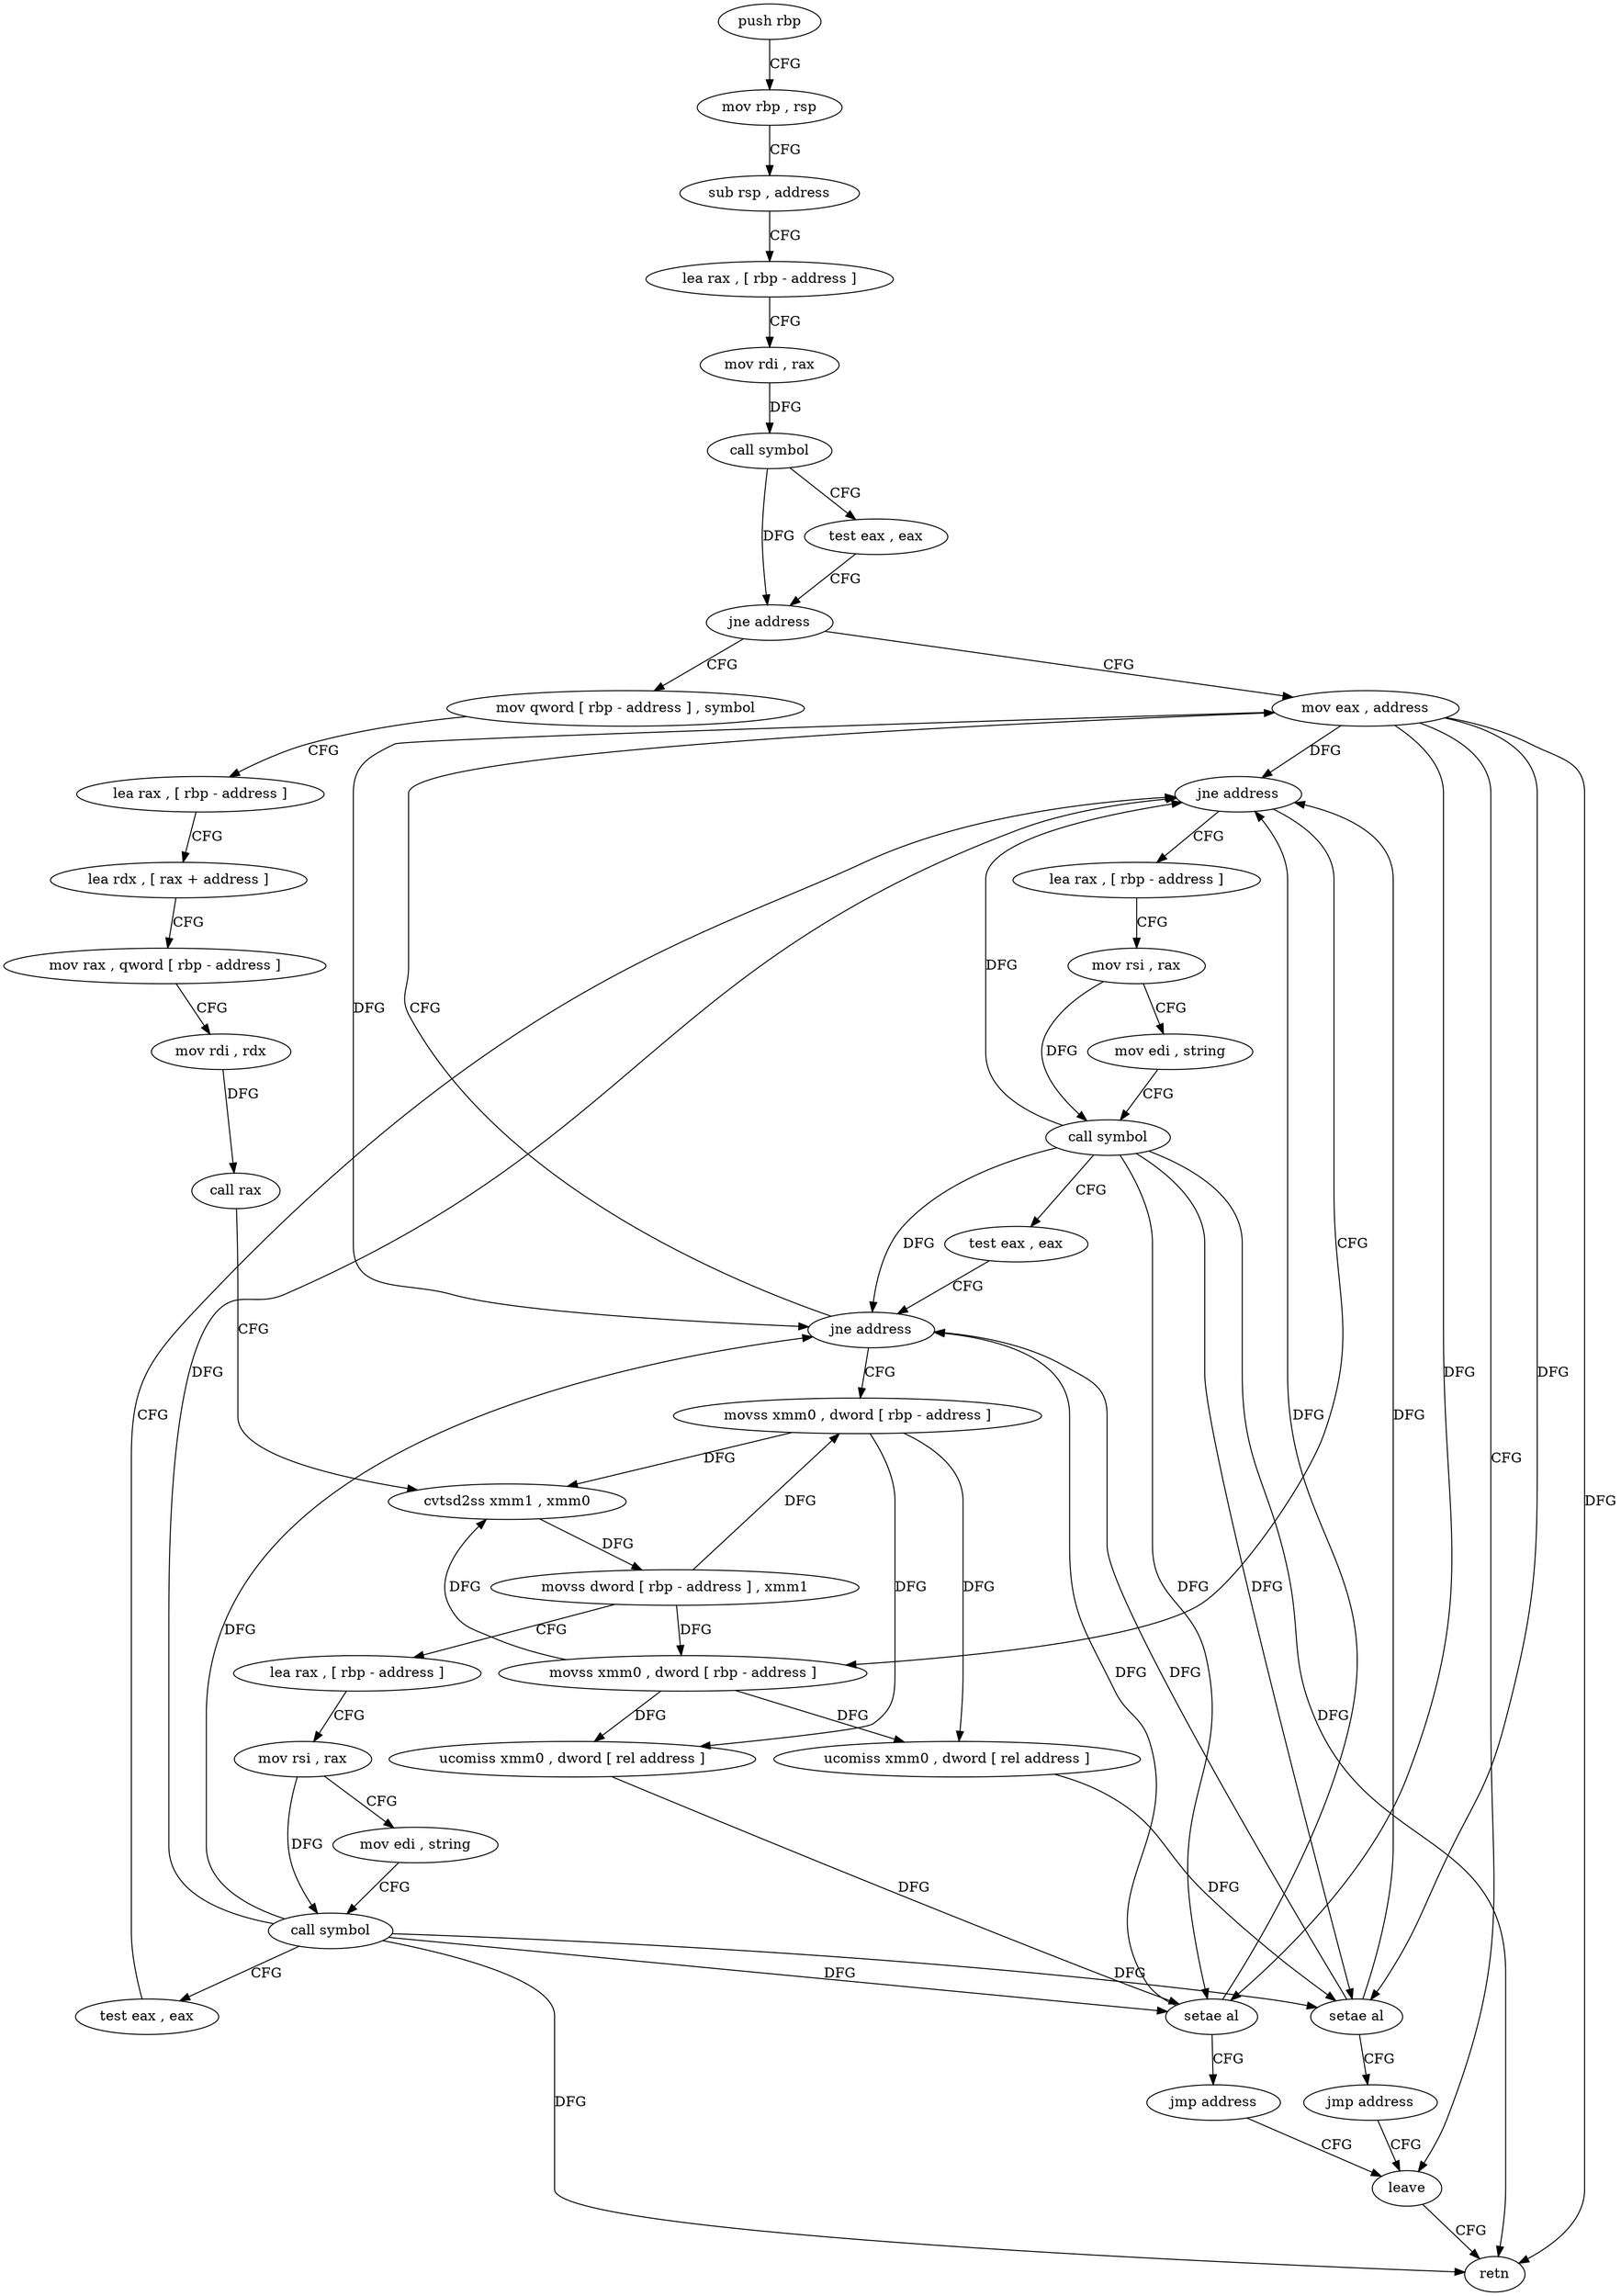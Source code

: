 digraph "func" {
"4238182" [label = "push rbp" ]
"4238183" [label = "mov rbp , rsp" ]
"4238186" [label = "sub rsp , address" ]
"4238193" [label = "lea rax , [ rbp - address ]" ]
"4238200" [label = "mov rdi , rax" ]
"4238203" [label = "call symbol" ]
"4238208" [label = "test eax , eax" ]
"4238210" [label = "jne address" ]
"4238334" [label = "mov eax , address" ]
"4238212" [label = "mov qword [ rbp - address ] , symbol" ]
"4238339" [label = "leave" ]
"4238220" [label = "lea rax , [ rbp - address ]" ]
"4238227" [label = "lea rdx , [ rax + address ]" ]
"4238234" [label = "mov rax , qword [ rbp - address ]" ]
"4238238" [label = "mov rdi , rdx" ]
"4238241" [label = "call rax" ]
"4238243" [label = "cvtsd2ss xmm1 , xmm0" ]
"4238247" [label = "movss dword [ rbp - address ] , xmm1" ]
"4238252" [label = "lea rax , [ rbp - address ]" ]
"4238259" [label = "mov rsi , rax" ]
"4238262" [label = "mov edi , string" ]
"4238267" [label = "call symbol" ]
"4238272" [label = "test eax , eax" ]
"4238274" [label = "jne address" ]
"4238293" [label = "lea rax , [ rbp - address ]" ]
"4238276" [label = "movss xmm0 , dword [ rbp - address ]" ]
"4238300" [label = "mov rsi , rax" ]
"4238303" [label = "mov edi , string" ]
"4238308" [label = "call symbol" ]
"4238313" [label = "test eax , eax" ]
"4238315" [label = "jne address" ]
"4238317" [label = "movss xmm0 , dword [ rbp - address ]" ]
"4238281" [label = "ucomiss xmm0 , dword [ rel address ]" ]
"4238288" [label = "setae al" ]
"4238291" [label = "jmp address" ]
"4238322" [label = "ucomiss xmm0 , dword [ rel address ]" ]
"4238329" [label = "setae al" ]
"4238332" [label = "jmp address" ]
"4238340" [label = "retn" ]
"4238182" -> "4238183" [ label = "CFG" ]
"4238183" -> "4238186" [ label = "CFG" ]
"4238186" -> "4238193" [ label = "CFG" ]
"4238193" -> "4238200" [ label = "CFG" ]
"4238200" -> "4238203" [ label = "DFG" ]
"4238203" -> "4238208" [ label = "CFG" ]
"4238203" -> "4238210" [ label = "DFG" ]
"4238208" -> "4238210" [ label = "CFG" ]
"4238210" -> "4238334" [ label = "CFG" ]
"4238210" -> "4238212" [ label = "CFG" ]
"4238334" -> "4238339" [ label = "CFG" ]
"4238334" -> "4238274" [ label = "DFG" ]
"4238334" -> "4238340" [ label = "DFG" ]
"4238334" -> "4238315" [ label = "DFG" ]
"4238334" -> "4238288" [ label = "DFG" ]
"4238334" -> "4238329" [ label = "DFG" ]
"4238212" -> "4238220" [ label = "CFG" ]
"4238339" -> "4238340" [ label = "CFG" ]
"4238220" -> "4238227" [ label = "CFG" ]
"4238227" -> "4238234" [ label = "CFG" ]
"4238234" -> "4238238" [ label = "CFG" ]
"4238238" -> "4238241" [ label = "DFG" ]
"4238241" -> "4238243" [ label = "CFG" ]
"4238243" -> "4238247" [ label = "DFG" ]
"4238247" -> "4238252" [ label = "CFG" ]
"4238247" -> "4238276" [ label = "DFG" ]
"4238247" -> "4238317" [ label = "DFG" ]
"4238252" -> "4238259" [ label = "CFG" ]
"4238259" -> "4238262" [ label = "CFG" ]
"4238259" -> "4238267" [ label = "DFG" ]
"4238262" -> "4238267" [ label = "CFG" ]
"4238267" -> "4238272" [ label = "CFG" ]
"4238267" -> "4238274" [ label = "DFG" ]
"4238267" -> "4238340" [ label = "DFG" ]
"4238267" -> "4238315" [ label = "DFG" ]
"4238267" -> "4238288" [ label = "DFG" ]
"4238267" -> "4238329" [ label = "DFG" ]
"4238272" -> "4238274" [ label = "CFG" ]
"4238274" -> "4238293" [ label = "CFG" ]
"4238274" -> "4238276" [ label = "CFG" ]
"4238293" -> "4238300" [ label = "CFG" ]
"4238276" -> "4238281" [ label = "DFG" ]
"4238276" -> "4238243" [ label = "DFG" ]
"4238276" -> "4238322" [ label = "DFG" ]
"4238300" -> "4238303" [ label = "CFG" ]
"4238300" -> "4238308" [ label = "DFG" ]
"4238303" -> "4238308" [ label = "CFG" ]
"4238308" -> "4238313" [ label = "CFG" ]
"4238308" -> "4238274" [ label = "DFG" ]
"4238308" -> "4238340" [ label = "DFG" ]
"4238308" -> "4238315" [ label = "DFG" ]
"4238308" -> "4238288" [ label = "DFG" ]
"4238308" -> "4238329" [ label = "DFG" ]
"4238313" -> "4238315" [ label = "CFG" ]
"4238315" -> "4238334" [ label = "CFG" ]
"4238315" -> "4238317" [ label = "CFG" ]
"4238317" -> "4238322" [ label = "DFG" ]
"4238317" -> "4238243" [ label = "DFG" ]
"4238317" -> "4238281" [ label = "DFG" ]
"4238281" -> "4238288" [ label = "DFG" ]
"4238288" -> "4238291" [ label = "CFG" ]
"4238288" -> "4238274" [ label = "DFG" ]
"4238288" -> "4238315" [ label = "DFG" ]
"4238291" -> "4238339" [ label = "CFG" ]
"4238322" -> "4238329" [ label = "DFG" ]
"4238329" -> "4238332" [ label = "CFG" ]
"4238329" -> "4238274" [ label = "DFG" ]
"4238329" -> "4238315" [ label = "DFG" ]
"4238332" -> "4238339" [ label = "CFG" ]
}
